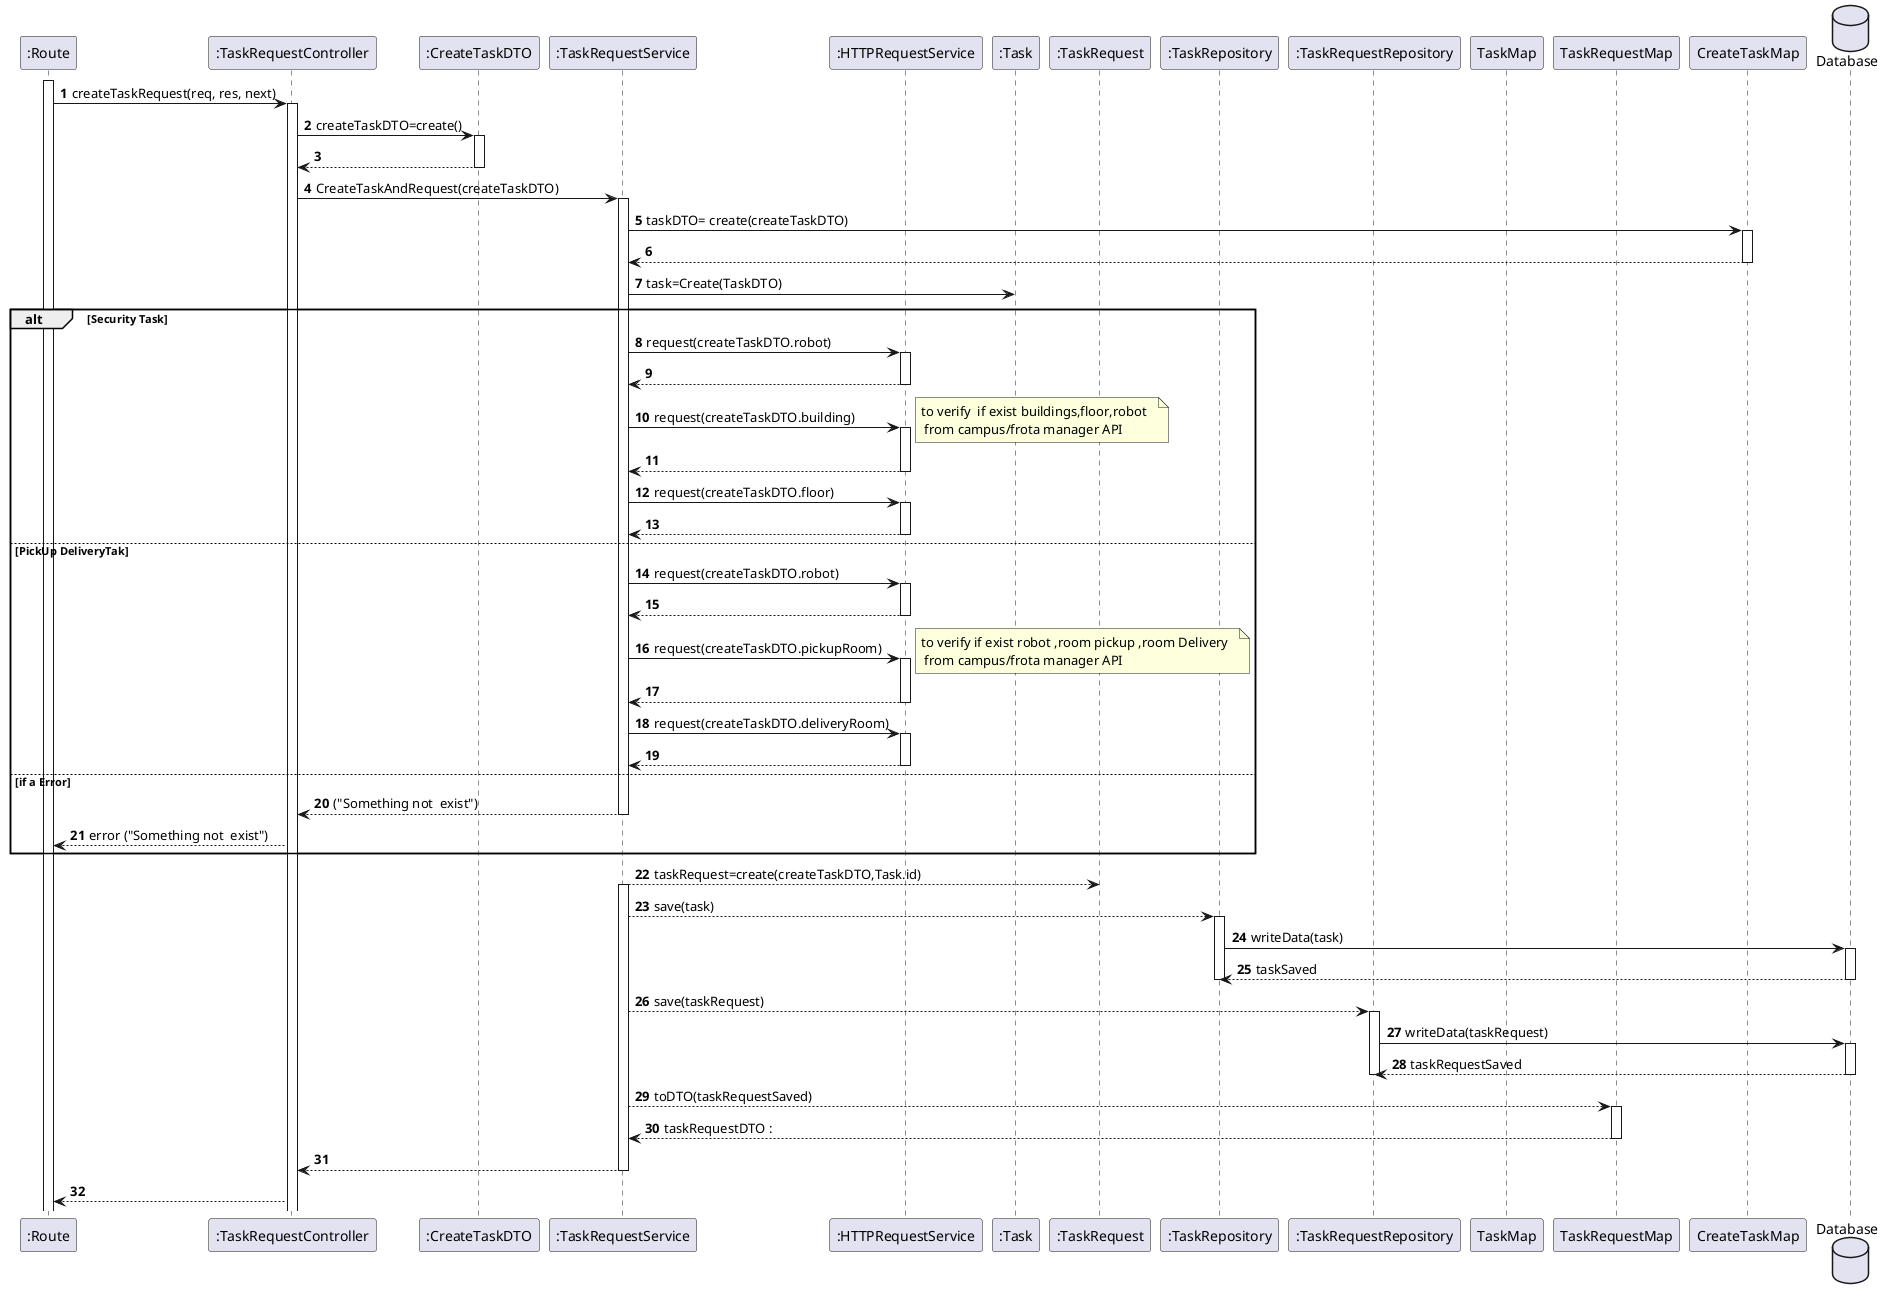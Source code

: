 @startuml
autonumber
participant ":Route" as BLDG
participant ":TaskRequestController" as CTRL
participant ":CreateTaskDTO" as DTO
participant ":TaskRequestService" as SERV
participant ":HTTPRequestService" as HTTPSERV
participant ":Task" as TASK
participant ":TaskRequest" as TASK_REQUEST
participant ":TaskRepository" as TaskREPO
participant ":TaskRequestRepository" as RequestREPO
participant "TaskMap" as DTOMAP
participant "TaskRequestMap" as DTORequestMAP
participant "CreateTaskMap" as DTOCreateMAP

database Database



activate BLDG

BLDG -> CTRL : createTaskRequest(req, res, next)
activate CTRL
CTRL -> DTO: createTaskDTO=create()
activate DTO
return
deactivate DTO
CTRL -> SERV : CreateTaskAndRequest(createTaskDTO)
activate SERV

SERV -> DTOCreateMAP : taskDTO= create(createTaskDTO)
activate DTOCreateMAP
DTOCreateMAP --> SERV :
deactivate DTOCreateMAP
SERV -> TASK: task=Create(TaskDTO)


alt  Security Task
SERV -> HTTPSERV : request(createTaskDTO.robot)
activate HTTPSERV
HTTPSERV --> SERV

deactivate HTTPSERV

SERV -> HTTPSERV : request(createTaskDTO.building)
    note right:   to verify  if exist buildings,floor,robot  \n from campus/frota manager API

activate HTTPSERV
HTTPSERV --> SERV

deactivate HTTPSERV

SERV -> HTTPSERV : request(createTaskDTO.floor)
activate HTTPSERV
HTTPSERV --> SERV

deactivate HTTPSERV



else  PickUp DeliveryTak

deactivate HTTPSERV
SERV -> HTTPSERV : request(createTaskDTO.robot)
activate HTTPSERV
HTTPSERV --> SERV

deactivate HTTPSERV
SERV -> HTTPSERV : request(createTaskDTO.pickupRoom)
    note right:   to verify if exist robot ,room pickup ,room Delivery  \n from campus/frota manager API

activate HTTPSERV
HTTPSERV --> SERV

deactivate HTTPSERV
SERV -> HTTPSERV : request(createTaskDTO.deliveryRoom)
activate HTTPSERV
HTTPSERV --> SERV
deactivate HTTPSERV


else if a Error

SERV --> CTRL: ("Something not  exist")
deactivate SERV
CTRL --> BLDG : error ("Something not  exist")



end alt
activate SERV

SERV --> TASK_REQUEST : taskRequest=create(createTaskDTO,Task.id)
activate SERV
SERV --> TaskREPO :save(task)
activate TaskREPO

TaskREPO -> Database: writeData(task)
activate Database


return taskSaved
deactivate TaskREPO

SERV --> RequestREPO :save(taskRequest)
activate RequestREPO

RequestREPO -> Database: writeData(taskRequest)
activate Database


return taskRequestSaved
deactivate RequestREPO

SERV -->  DTORequestMAP : toDTO(taskRequestSaved)
activate DTORequestMAP

return taskRequestDTO :
deactivate DTORequestMAP
SERV --> CTRL :
deactivate SERV
CTRL --> BLDG :



@enduml
